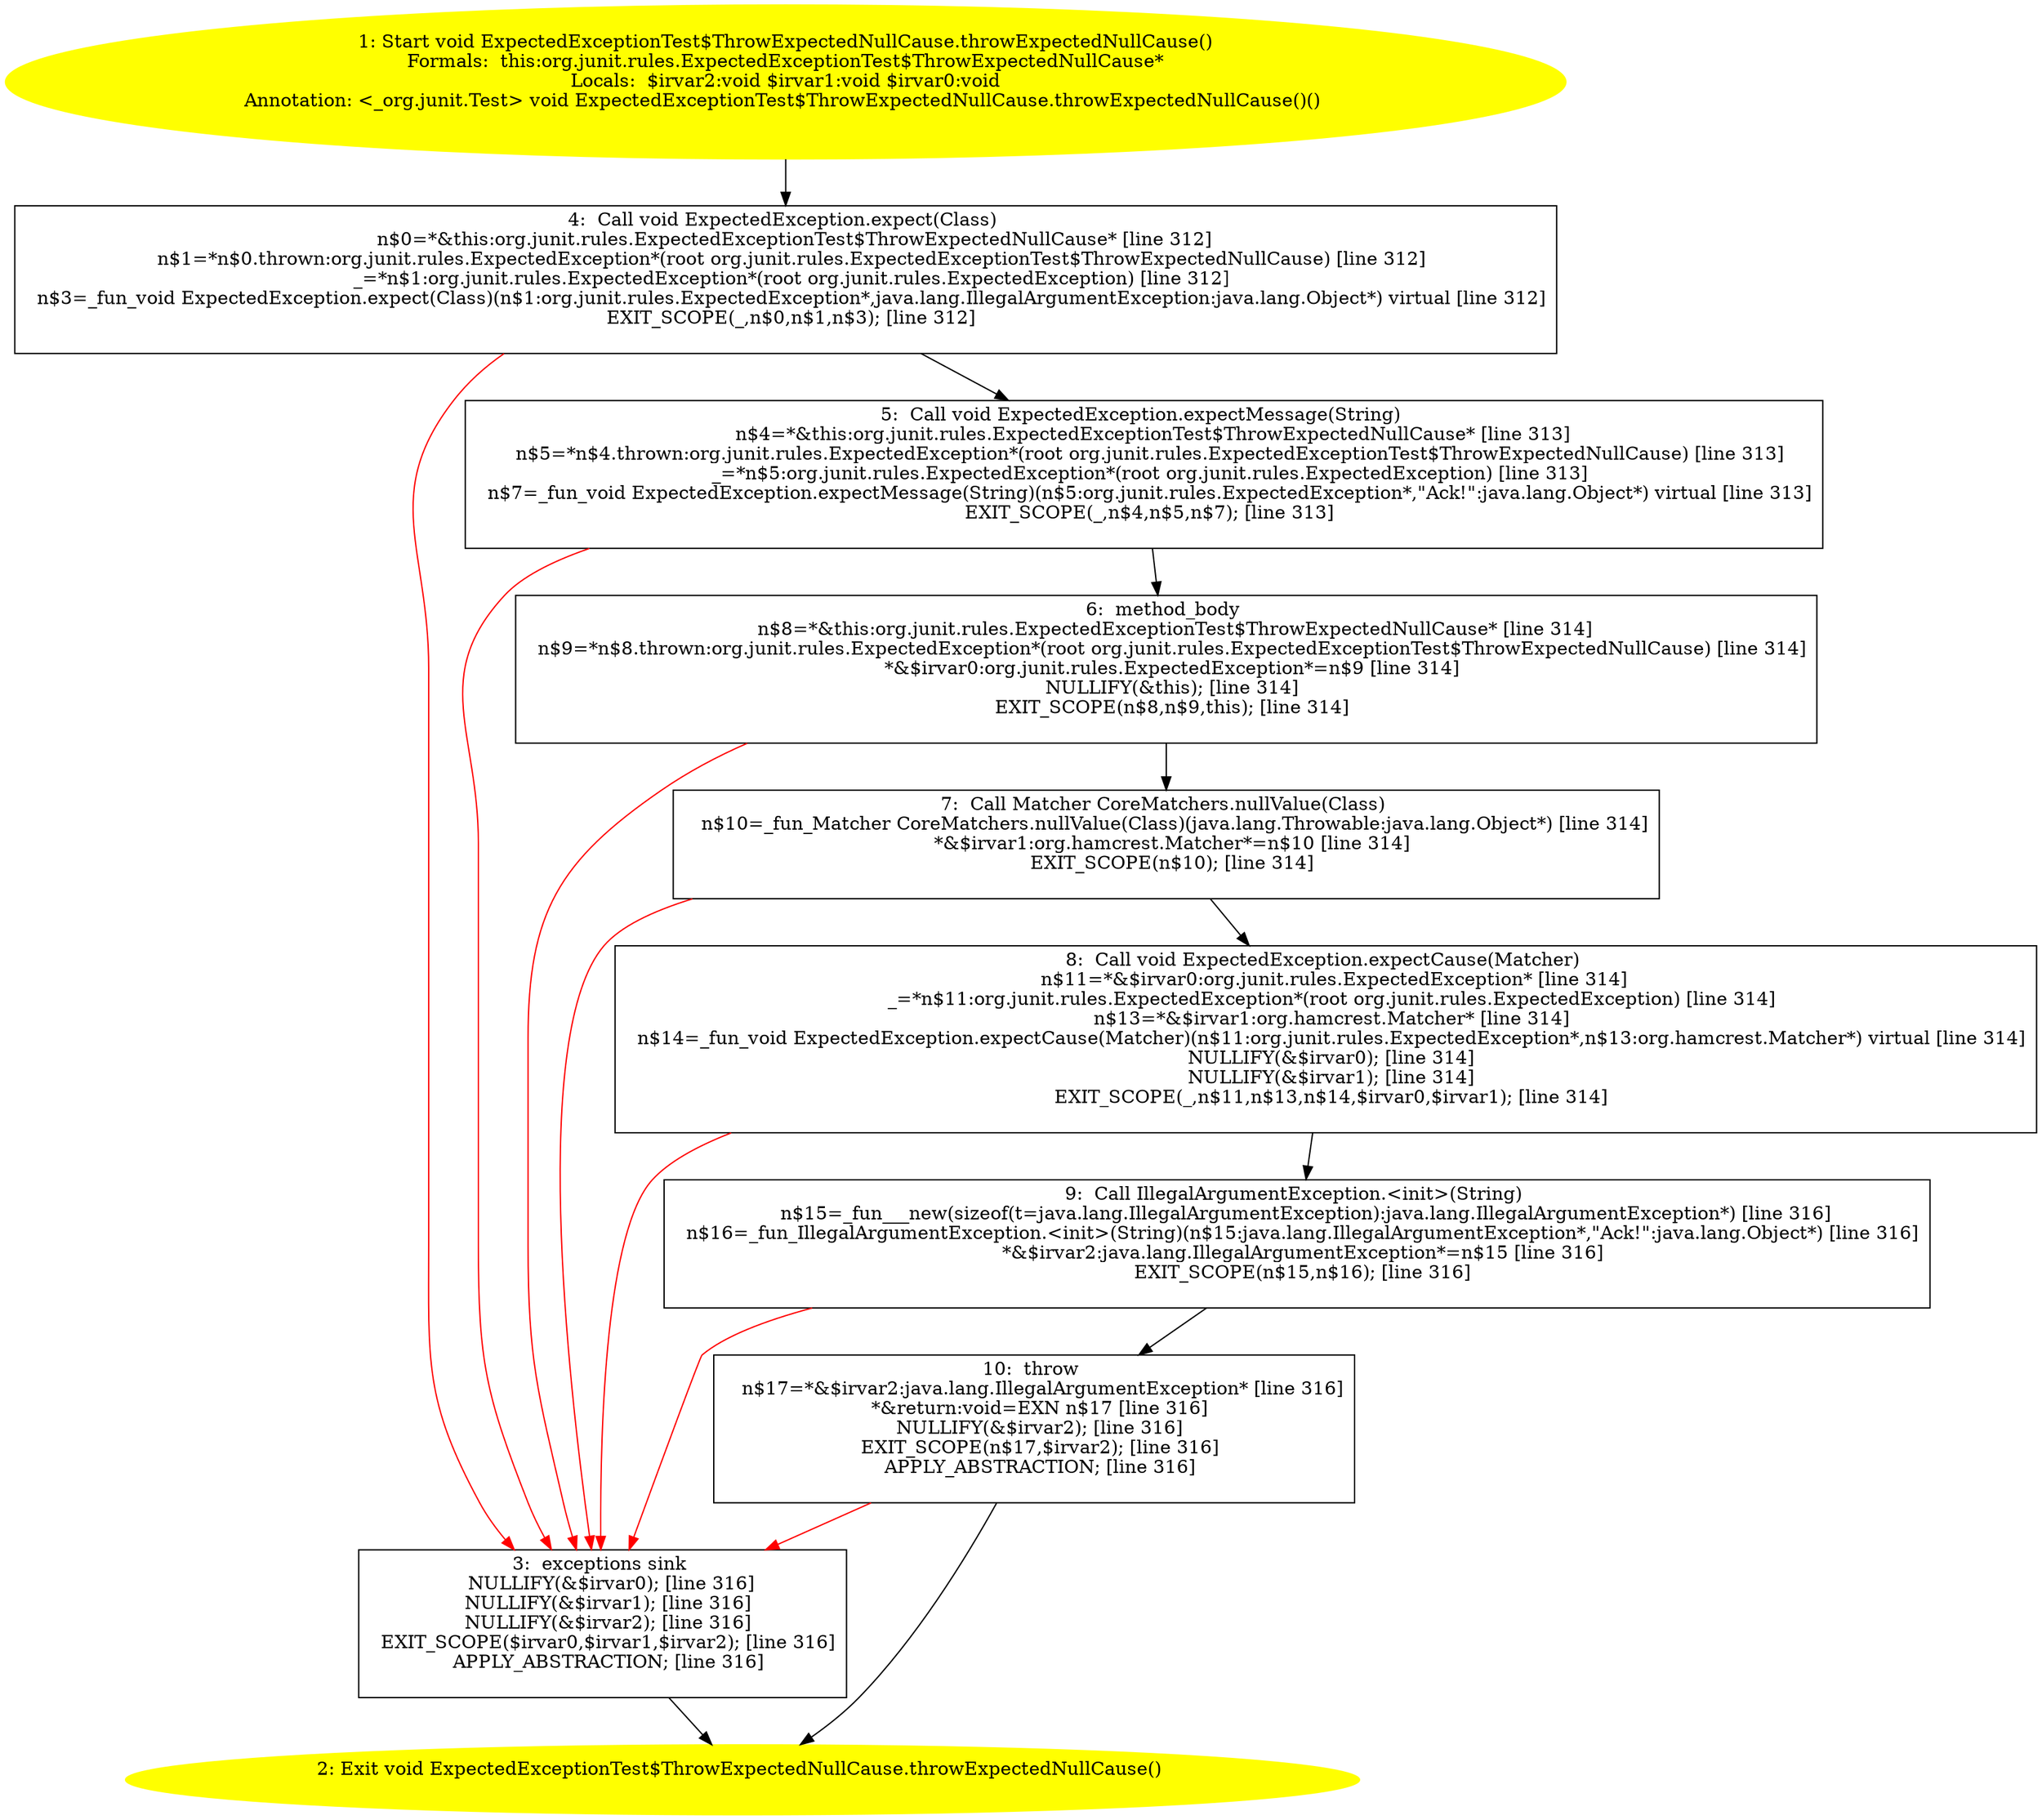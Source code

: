 /* @generated */
digraph cfg {
"org.junit.rules.ExpectedExceptionTest$ThrowExpectedNullCause.throwExpectedNullCause():void.9b607125ab805e4ed13c13fd65b3954a_1" [label="1: Start void ExpectedExceptionTest$ThrowExpectedNullCause.throwExpectedNullCause()\nFormals:  this:org.junit.rules.ExpectedExceptionTest$ThrowExpectedNullCause*\nLocals:  $irvar2:void $irvar1:void $irvar0:void\nAnnotation: <_org.junit.Test> void ExpectedExceptionTest$ThrowExpectedNullCause.throwExpectedNullCause()() \n  " color=yellow style=filled]
	

	 "org.junit.rules.ExpectedExceptionTest$ThrowExpectedNullCause.throwExpectedNullCause():void.9b607125ab805e4ed13c13fd65b3954a_1" -> "org.junit.rules.ExpectedExceptionTest$ThrowExpectedNullCause.throwExpectedNullCause():void.9b607125ab805e4ed13c13fd65b3954a_4" ;
"org.junit.rules.ExpectedExceptionTest$ThrowExpectedNullCause.throwExpectedNullCause():void.9b607125ab805e4ed13c13fd65b3954a_2" [label="2: Exit void ExpectedExceptionTest$ThrowExpectedNullCause.throwExpectedNullCause() \n  " color=yellow style=filled]
	

"org.junit.rules.ExpectedExceptionTest$ThrowExpectedNullCause.throwExpectedNullCause():void.9b607125ab805e4ed13c13fd65b3954a_3" [label="3:  exceptions sink \n   NULLIFY(&$irvar0); [line 316]\n  NULLIFY(&$irvar1); [line 316]\n  NULLIFY(&$irvar2); [line 316]\n  EXIT_SCOPE($irvar0,$irvar1,$irvar2); [line 316]\n  APPLY_ABSTRACTION; [line 316]\n " shape="box"]
	

	 "org.junit.rules.ExpectedExceptionTest$ThrowExpectedNullCause.throwExpectedNullCause():void.9b607125ab805e4ed13c13fd65b3954a_3" -> "org.junit.rules.ExpectedExceptionTest$ThrowExpectedNullCause.throwExpectedNullCause():void.9b607125ab805e4ed13c13fd65b3954a_2" ;
"org.junit.rules.ExpectedExceptionTest$ThrowExpectedNullCause.throwExpectedNullCause():void.9b607125ab805e4ed13c13fd65b3954a_4" [label="4:  Call void ExpectedException.expect(Class) \n   n$0=*&this:org.junit.rules.ExpectedExceptionTest$ThrowExpectedNullCause* [line 312]\n  n$1=*n$0.thrown:org.junit.rules.ExpectedException*(root org.junit.rules.ExpectedExceptionTest$ThrowExpectedNullCause) [line 312]\n  _=*n$1:org.junit.rules.ExpectedException*(root org.junit.rules.ExpectedException) [line 312]\n  n$3=_fun_void ExpectedException.expect(Class)(n$1:org.junit.rules.ExpectedException*,java.lang.IllegalArgumentException:java.lang.Object*) virtual [line 312]\n  EXIT_SCOPE(_,n$0,n$1,n$3); [line 312]\n " shape="box"]
	

	 "org.junit.rules.ExpectedExceptionTest$ThrowExpectedNullCause.throwExpectedNullCause():void.9b607125ab805e4ed13c13fd65b3954a_4" -> "org.junit.rules.ExpectedExceptionTest$ThrowExpectedNullCause.throwExpectedNullCause():void.9b607125ab805e4ed13c13fd65b3954a_5" ;
	 "org.junit.rules.ExpectedExceptionTest$ThrowExpectedNullCause.throwExpectedNullCause():void.9b607125ab805e4ed13c13fd65b3954a_4" -> "org.junit.rules.ExpectedExceptionTest$ThrowExpectedNullCause.throwExpectedNullCause():void.9b607125ab805e4ed13c13fd65b3954a_3" [color="red" ];
"org.junit.rules.ExpectedExceptionTest$ThrowExpectedNullCause.throwExpectedNullCause():void.9b607125ab805e4ed13c13fd65b3954a_5" [label="5:  Call void ExpectedException.expectMessage(String) \n   n$4=*&this:org.junit.rules.ExpectedExceptionTest$ThrowExpectedNullCause* [line 313]\n  n$5=*n$4.thrown:org.junit.rules.ExpectedException*(root org.junit.rules.ExpectedExceptionTest$ThrowExpectedNullCause) [line 313]\n  _=*n$5:org.junit.rules.ExpectedException*(root org.junit.rules.ExpectedException) [line 313]\n  n$7=_fun_void ExpectedException.expectMessage(String)(n$5:org.junit.rules.ExpectedException*,\"Ack!\":java.lang.Object*) virtual [line 313]\n  EXIT_SCOPE(_,n$4,n$5,n$7); [line 313]\n " shape="box"]
	

	 "org.junit.rules.ExpectedExceptionTest$ThrowExpectedNullCause.throwExpectedNullCause():void.9b607125ab805e4ed13c13fd65b3954a_5" -> "org.junit.rules.ExpectedExceptionTest$ThrowExpectedNullCause.throwExpectedNullCause():void.9b607125ab805e4ed13c13fd65b3954a_6" ;
	 "org.junit.rules.ExpectedExceptionTest$ThrowExpectedNullCause.throwExpectedNullCause():void.9b607125ab805e4ed13c13fd65b3954a_5" -> "org.junit.rules.ExpectedExceptionTest$ThrowExpectedNullCause.throwExpectedNullCause():void.9b607125ab805e4ed13c13fd65b3954a_3" [color="red" ];
"org.junit.rules.ExpectedExceptionTest$ThrowExpectedNullCause.throwExpectedNullCause():void.9b607125ab805e4ed13c13fd65b3954a_6" [label="6:  method_body \n   n$8=*&this:org.junit.rules.ExpectedExceptionTest$ThrowExpectedNullCause* [line 314]\n  n$9=*n$8.thrown:org.junit.rules.ExpectedException*(root org.junit.rules.ExpectedExceptionTest$ThrowExpectedNullCause) [line 314]\n  *&$irvar0:org.junit.rules.ExpectedException*=n$9 [line 314]\n  NULLIFY(&this); [line 314]\n  EXIT_SCOPE(n$8,n$9,this); [line 314]\n " shape="box"]
	

	 "org.junit.rules.ExpectedExceptionTest$ThrowExpectedNullCause.throwExpectedNullCause():void.9b607125ab805e4ed13c13fd65b3954a_6" -> "org.junit.rules.ExpectedExceptionTest$ThrowExpectedNullCause.throwExpectedNullCause():void.9b607125ab805e4ed13c13fd65b3954a_7" ;
	 "org.junit.rules.ExpectedExceptionTest$ThrowExpectedNullCause.throwExpectedNullCause():void.9b607125ab805e4ed13c13fd65b3954a_6" -> "org.junit.rules.ExpectedExceptionTest$ThrowExpectedNullCause.throwExpectedNullCause():void.9b607125ab805e4ed13c13fd65b3954a_3" [color="red" ];
"org.junit.rules.ExpectedExceptionTest$ThrowExpectedNullCause.throwExpectedNullCause():void.9b607125ab805e4ed13c13fd65b3954a_7" [label="7:  Call Matcher CoreMatchers.nullValue(Class) \n   n$10=_fun_Matcher CoreMatchers.nullValue(Class)(java.lang.Throwable:java.lang.Object*) [line 314]\n  *&$irvar1:org.hamcrest.Matcher*=n$10 [line 314]\n  EXIT_SCOPE(n$10); [line 314]\n " shape="box"]
	

	 "org.junit.rules.ExpectedExceptionTest$ThrowExpectedNullCause.throwExpectedNullCause():void.9b607125ab805e4ed13c13fd65b3954a_7" -> "org.junit.rules.ExpectedExceptionTest$ThrowExpectedNullCause.throwExpectedNullCause():void.9b607125ab805e4ed13c13fd65b3954a_8" ;
	 "org.junit.rules.ExpectedExceptionTest$ThrowExpectedNullCause.throwExpectedNullCause():void.9b607125ab805e4ed13c13fd65b3954a_7" -> "org.junit.rules.ExpectedExceptionTest$ThrowExpectedNullCause.throwExpectedNullCause():void.9b607125ab805e4ed13c13fd65b3954a_3" [color="red" ];
"org.junit.rules.ExpectedExceptionTest$ThrowExpectedNullCause.throwExpectedNullCause():void.9b607125ab805e4ed13c13fd65b3954a_8" [label="8:  Call void ExpectedException.expectCause(Matcher) \n   n$11=*&$irvar0:org.junit.rules.ExpectedException* [line 314]\n  _=*n$11:org.junit.rules.ExpectedException*(root org.junit.rules.ExpectedException) [line 314]\n  n$13=*&$irvar1:org.hamcrest.Matcher* [line 314]\n  n$14=_fun_void ExpectedException.expectCause(Matcher)(n$11:org.junit.rules.ExpectedException*,n$13:org.hamcrest.Matcher*) virtual [line 314]\n  NULLIFY(&$irvar0); [line 314]\n  NULLIFY(&$irvar1); [line 314]\n  EXIT_SCOPE(_,n$11,n$13,n$14,$irvar0,$irvar1); [line 314]\n " shape="box"]
	

	 "org.junit.rules.ExpectedExceptionTest$ThrowExpectedNullCause.throwExpectedNullCause():void.9b607125ab805e4ed13c13fd65b3954a_8" -> "org.junit.rules.ExpectedExceptionTest$ThrowExpectedNullCause.throwExpectedNullCause():void.9b607125ab805e4ed13c13fd65b3954a_9" ;
	 "org.junit.rules.ExpectedExceptionTest$ThrowExpectedNullCause.throwExpectedNullCause():void.9b607125ab805e4ed13c13fd65b3954a_8" -> "org.junit.rules.ExpectedExceptionTest$ThrowExpectedNullCause.throwExpectedNullCause():void.9b607125ab805e4ed13c13fd65b3954a_3" [color="red" ];
"org.junit.rules.ExpectedExceptionTest$ThrowExpectedNullCause.throwExpectedNullCause():void.9b607125ab805e4ed13c13fd65b3954a_9" [label="9:  Call IllegalArgumentException.<init>(String) \n   n$15=_fun___new(sizeof(t=java.lang.IllegalArgumentException):java.lang.IllegalArgumentException*) [line 316]\n  n$16=_fun_IllegalArgumentException.<init>(String)(n$15:java.lang.IllegalArgumentException*,\"Ack!\":java.lang.Object*) [line 316]\n  *&$irvar2:java.lang.IllegalArgumentException*=n$15 [line 316]\n  EXIT_SCOPE(n$15,n$16); [line 316]\n " shape="box"]
	

	 "org.junit.rules.ExpectedExceptionTest$ThrowExpectedNullCause.throwExpectedNullCause():void.9b607125ab805e4ed13c13fd65b3954a_9" -> "org.junit.rules.ExpectedExceptionTest$ThrowExpectedNullCause.throwExpectedNullCause():void.9b607125ab805e4ed13c13fd65b3954a_10" ;
	 "org.junit.rules.ExpectedExceptionTest$ThrowExpectedNullCause.throwExpectedNullCause():void.9b607125ab805e4ed13c13fd65b3954a_9" -> "org.junit.rules.ExpectedExceptionTest$ThrowExpectedNullCause.throwExpectedNullCause():void.9b607125ab805e4ed13c13fd65b3954a_3" [color="red" ];
"org.junit.rules.ExpectedExceptionTest$ThrowExpectedNullCause.throwExpectedNullCause():void.9b607125ab805e4ed13c13fd65b3954a_10" [label="10:  throw \n   n$17=*&$irvar2:java.lang.IllegalArgumentException* [line 316]\n  *&return:void=EXN n$17 [line 316]\n  NULLIFY(&$irvar2); [line 316]\n  EXIT_SCOPE(n$17,$irvar2); [line 316]\n  APPLY_ABSTRACTION; [line 316]\n " shape="box"]
	

	 "org.junit.rules.ExpectedExceptionTest$ThrowExpectedNullCause.throwExpectedNullCause():void.9b607125ab805e4ed13c13fd65b3954a_10" -> "org.junit.rules.ExpectedExceptionTest$ThrowExpectedNullCause.throwExpectedNullCause():void.9b607125ab805e4ed13c13fd65b3954a_2" ;
	 "org.junit.rules.ExpectedExceptionTest$ThrowExpectedNullCause.throwExpectedNullCause():void.9b607125ab805e4ed13c13fd65b3954a_10" -> "org.junit.rules.ExpectedExceptionTest$ThrowExpectedNullCause.throwExpectedNullCause():void.9b607125ab805e4ed13c13fd65b3954a_3" [color="red" ];
}
